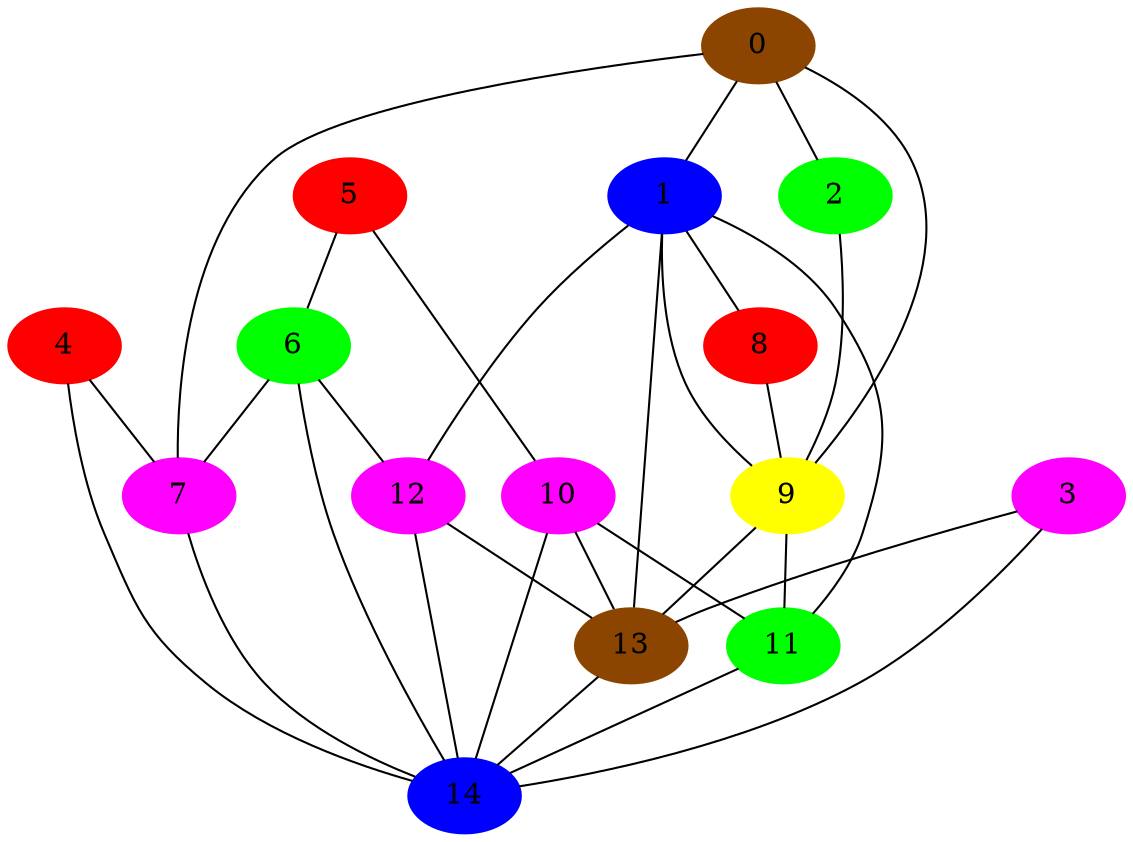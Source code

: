 graph Egraph_3 {
      0 -- 1 ;
      0 -- 2 ;
      0 -- 7 ;
      0 -- 9 ;
      1 -- 8 ;
      1 -- 9 ;
      1 -- 11 ;
      1 -- 12 ;
      1 -- 13 ;
      2 -- 9 ;
      3 -- 13 ;
      3 -- 14 ;
      4 -- 7 ;
      4 -- 14 ;
      5 -- 6 ;
      5 -- 10 ;
      6 -- 7 ;
      6 -- 12 ;
      6 -- 14 ;
      7 -- 14 ;
      8 -- 9 ;
      9 -- 11 ;
      9 -- 13 ;
      10 -- 11 ;
      10 -- 13 ;
      10 -- 14 ;
      11 -- 14 ;
      12 -- 13 ;
      12 -- 14 ;
      13 -- 14 ;
      14 ;
      0 [color=darkorange4, style=filled];
      1 [color=blue, style=filled];
      2 [color=green, style=filled];
      3 [color=magenta, style=filled];
      4 [color=red, style=filled];
      5 [color=red, style=filled];
      6 [color=green, style=filled];
      7 [color=magenta, style=filled];
      8 [color=red, style=filled];
      9 [color=yellow, style=filled];
      10 [color=magenta, style=filled];
      11 [color=green, style=filled];
      12 [color=magenta, style=filled];
      13 [color=darkorange4, style=filled];
      14 [color=blue, style=filled]
}